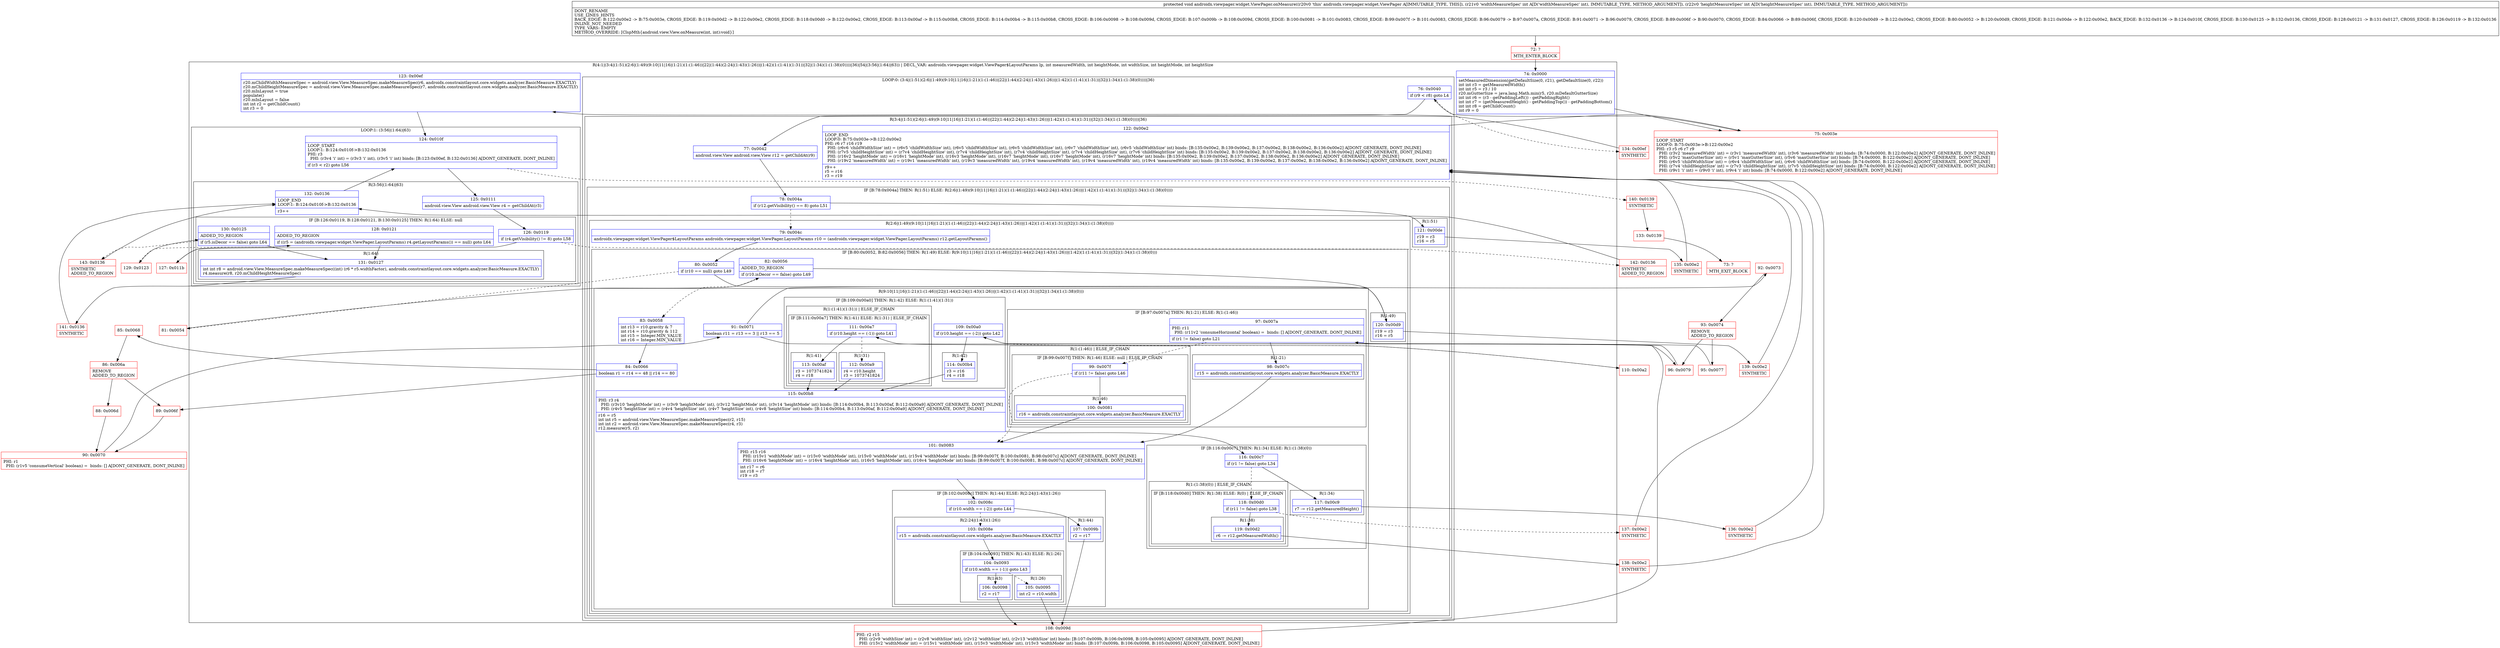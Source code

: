 digraph "CFG forandroidx.viewpager.widget.ViewPager.onMeasure(II)V" {
subgraph cluster_Region_1258862518 {
label = "R(4:1|(3:4|(1:51)(2:6|(1:49)(9:10|11|16|(1:21)(1:(1:46))|22|(1:44)(2:24|(1:43)(1:26))|(1:42)(1:(1:41)(1:31))|32|(1:34)(1:(1:38)(0))))|36)|54|(3:56|(1:64)|63)) | DECL_VAR: androidx.viewpager.widget.ViewPager$LayoutParams lp, int measuredWidth, int heightMode, int widthSize, int heightMode, int heightSize\l";
node [shape=record,color=blue];
Node_74 [shape=record,label="{74\:\ 0x0000|setMeasuredDimension(getDefaultSize(0, r21), getDefaultSize(0, r22))\lint int r3 = getMeasuredWidth()\lint int r5 = r3 \/ 10\lr20.mGutterSize = java.lang.Math.min(r5, r20.mDefaultGutterSize)\lint int r6 = (r3 \- getPaddingLeft()) \- getPaddingRight()\lint int r7 = (getMeasuredHeight() \- getPaddingTop()) \- getPaddingBottom()\lint int r8 = getChildCount()\lint r9 = 0\l}"];
subgraph cluster_LoopRegion_1683335495 {
label = "LOOP:0: (3:4|(1:51)(2:6|(1:49)(9:10|11|16|(1:21)(1:(1:46))|22|(1:44)(2:24|(1:43)(1:26))|(1:42)(1:(1:41)(1:31))|32|(1:34)(1:(1:38)(0))))|36)";
node [shape=record,color=blue];
Node_76 [shape=record,label="{76\:\ 0x0040|if (r9 \< r8) goto L4\l}"];
subgraph cluster_Region_1326266669 {
label = "R(3:4|(1:51)(2:6|(1:49)(9:10|11|16|(1:21)(1:(1:46))|22|(1:44)(2:24|(1:43)(1:26))|(1:42)(1:(1:41)(1:31))|32|(1:34)(1:(1:38)(0))))|36)";
node [shape=record,color=blue];
Node_77 [shape=record,label="{77\:\ 0x0042|android.view.View android.view.View r12 = getChildAt(r9)\l}"];
subgraph cluster_IfRegion_567719149 {
label = "IF [B:78:0x004a] THEN: R(1:51) ELSE: R(2:6|(1:49)(9:10|11|16|(1:21)(1:(1:46))|22|(1:44)(2:24|(1:43)(1:26))|(1:42)(1:(1:41)(1:31))|32|(1:34)(1:(1:38)(0))))";
node [shape=record,color=blue];
Node_78 [shape=record,label="{78\:\ 0x004a|if (r12.getVisibility() == 8) goto L51\l}"];
subgraph cluster_Region_801189087 {
label = "R(1:51)";
node [shape=record,color=blue];
Node_121 [shape=record,label="{121\:\ 0x00de|r19 = r3\lr16 = r5\l}"];
}
subgraph cluster_Region_1441894228 {
label = "R(2:6|(1:49)(9:10|11|16|(1:21)(1:(1:46))|22|(1:44)(2:24|(1:43)(1:26))|(1:42)(1:(1:41)(1:31))|32|(1:34)(1:(1:38)(0))))";
node [shape=record,color=blue];
Node_79 [shape=record,label="{79\:\ 0x004c|androidx.viewpager.widget.ViewPager$LayoutParams androidx.viewpager.widget.ViewPager.LayoutParams r10 = (androidx.viewpager.widget.ViewPager.LayoutParams) r12.getLayoutParams()\l}"];
subgraph cluster_IfRegion_471740731 {
label = "IF [B:80:0x0052, B:82:0x0056] THEN: R(1:49) ELSE: R(9:10|11|16|(1:21)(1:(1:46))|22|(1:44)(2:24|(1:43)(1:26))|(1:42)(1:(1:41)(1:31))|32|(1:34)(1:(1:38)(0)))";
node [shape=record,color=blue];
Node_80 [shape=record,label="{80\:\ 0x0052|if (r10 == null) goto L49\l}"];
Node_82 [shape=record,label="{82\:\ 0x0056|ADDED_TO_REGION\l|if (r10.isDecor == false) goto L49\l}"];
subgraph cluster_Region_961090220 {
label = "R(1:49)";
node [shape=record,color=blue];
Node_120 [shape=record,label="{120\:\ 0x00d9|r19 = r3\lr16 = r5\l}"];
}
subgraph cluster_Region_930260788 {
label = "R(9:10|11|16|(1:21)(1:(1:46))|22|(1:44)(2:24|(1:43)(1:26))|(1:42)(1:(1:41)(1:31))|32|(1:34)(1:(1:38)(0)))";
node [shape=record,color=blue];
Node_83 [shape=record,label="{83\:\ 0x0058|int r13 = r10.gravity & 7\lint r14 = r10.gravity & 112\lint r15 = Integer.MIN_VALUE\lint r16 = Integer.MIN_VALUE\l}"];
Node_84 [shape=record,label="{84\:\ 0x0066|boolean r1 = r14 == 48 \|\| r14 == 80\l}"];
Node_91 [shape=record,label="{91\:\ 0x0071|boolean r11 = r13 == 3 \|\| r13 == 5\l}"];
subgraph cluster_IfRegion_135356993 {
label = "IF [B:97:0x007a] THEN: R(1:21) ELSE: R(1:(1:46))";
node [shape=record,color=blue];
Node_97 [shape=record,label="{97\:\ 0x007a|PHI: r11 \l  PHI: (r11v2 'consumeHorizontal' boolean) =  binds: [] A[DONT_GENERATE, DONT_INLINE]\l|if (r1 != false) goto L21\l}"];
subgraph cluster_Region_1388947299 {
label = "R(1:21)";
node [shape=record,color=blue];
Node_98 [shape=record,label="{98\:\ 0x007c|r15 = androidx.constraintlayout.core.widgets.analyzer.BasicMeasure.EXACTLY\l}"];
}
subgraph cluster_Region_1817346542 {
label = "R(1:(1:46)) | ELSE_IF_CHAIN\l";
node [shape=record,color=blue];
subgraph cluster_IfRegion_373894605 {
label = "IF [B:99:0x007f] THEN: R(1:46) ELSE: null | ELSE_IF_CHAIN\l";
node [shape=record,color=blue];
Node_99 [shape=record,label="{99\:\ 0x007f|if (r11 != false) goto L46\l}"];
subgraph cluster_Region_1184429464 {
label = "R(1:46)";
node [shape=record,color=blue];
Node_100 [shape=record,label="{100\:\ 0x0081|r16 = androidx.constraintlayout.core.widgets.analyzer.BasicMeasure.EXACTLY\l}"];
}
}
}
}
Node_101 [shape=record,label="{101\:\ 0x0083|PHI: r15 r16 \l  PHI: (r15v1 'widthMode' int) = (r15v0 'widthMode' int), (r15v0 'widthMode' int), (r15v4 'widthMode' int) binds: [B:99:0x007f, B:100:0x0081, B:98:0x007c] A[DONT_GENERATE, DONT_INLINE]\l  PHI: (r16v6 'heightMode' int) = (r16v4 'heightMode' int), (r16v5 'heightMode' int), (r16v4 'heightMode' int) binds: [B:99:0x007f, B:100:0x0081, B:98:0x007c] A[DONT_GENERATE, DONT_INLINE]\l|int r17 = r6\lint r18 = r7\lr19 = r3\l}"];
subgraph cluster_IfRegion_1976460396 {
label = "IF [B:102:0x008c] THEN: R(1:44) ELSE: R(2:24|(1:43)(1:26))";
node [shape=record,color=blue];
Node_102 [shape=record,label="{102\:\ 0x008c|if (r10.width == (\-2)) goto L44\l}"];
subgraph cluster_Region_1303927498 {
label = "R(1:44)";
node [shape=record,color=blue];
Node_107 [shape=record,label="{107\:\ 0x009b|r2 = r17\l}"];
}
subgraph cluster_Region_523512540 {
label = "R(2:24|(1:43)(1:26))";
node [shape=record,color=blue];
Node_103 [shape=record,label="{103\:\ 0x008e|r15 = androidx.constraintlayout.core.widgets.analyzer.BasicMeasure.EXACTLY\l}"];
subgraph cluster_IfRegion_1638647780 {
label = "IF [B:104:0x0093] THEN: R(1:43) ELSE: R(1:26)";
node [shape=record,color=blue];
Node_104 [shape=record,label="{104\:\ 0x0093|if (r10.width == (\-1)) goto L43\l}"];
subgraph cluster_Region_1002872100 {
label = "R(1:43)";
node [shape=record,color=blue];
Node_106 [shape=record,label="{106\:\ 0x0098|r2 = r17\l}"];
}
subgraph cluster_Region_955871146 {
label = "R(1:26)";
node [shape=record,color=blue];
Node_105 [shape=record,label="{105\:\ 0x0095|int r2 = r10.width\l}"];
}
}
}
}
subgraph cluster_IfRegion_1434650215 {
label = "IF [B:109:0x00a0] THEN: R(1:42) ELSE: R(1:(1:41)(1:31))";
node [shape=record,color=blue];
Node_109 [shape=record,label="{109\:\ 0x00a0|if (r10.height == (\-2)) goto L42\l}"];
subgraph cluster_Region_919456910 {
label = "R(1:42)";
node [shape=record,color=blue];
Node_114 [shape=record,label="{114\:\ 0x00b4|r3 = r16\lr4 = r18\l}"];
}
subgraph cluster_Region_190076445 {
label = "R(1:(1:41)(1:31)) | ELSE_IF_CHAIN\l";
node [shape=record,color=blue];
subgraph cluster_IfRegion_1399383487 {
label = "IF [B:111:0x00a7] THEN: R(1:41) ELSE: R(1:31) | ELSE_IF_CHAIN\l";
node [shape=record,color=blue];
Node_111 [shape=record,label="{111\:\ 0x00a7|if (r10.height == (\-1)) goto L41\l}"];
subgraph cluster_Region_1690237140 {
label = "R(1:41)";
node [shape=record,color=blue];
Node_113 [shape=record,label="{113\:\ 0x00af|r3 = 1073741824\lr4 = r18\l}"];
}
subgraph cluster_Region_1824758993 {
label = "R(1:31)";
node [shape=record,color=blue];
Node_112 [shape=record,label="{112\:\ 0x00a9|r4 = r10.height\lr3 = 1073741824\l}"];
}
}
}
}
Node_115 [shape=record,label="{115\:\ 0x00b8|PHI: r3 r4 \l  PHI: (r3v10 'heightMode' int) = (r3v9 'heightMode' int), (r3v12 'heightMode' int), (r3v14 'heightMode' int) binds: [B:114:0x00b4, B:113:0x00af, B:112:0x00a9] A[DONT_GENERATE, DONT_INLINE]\l  PHI: (r4v5 'heightSize' int) = (r4v4 'heightSize' int), (r4v7 'heightSize' int), (r4v8 'heightSize' int) binds: [B:114:0x00b4, B:113:0x00af, B:112:0x00a9] A[DONT_GENERATE, DONT_INLINE]\l|r16 = r5\lint int r5 = android.view.View.MeasureSpec.makeMeasureSpec(r2, r15)\lint int r2 = android.view.View.MeasureSpec.makeMeasureSpec(r4, r3)\lr12.measure(r5, r2)\l}"];
subgraph cluster_IfRegion_402407071 {
label = "IF [B:116:0x00c7] THEN: R(1:34) ELSE: R(1:(1:38)(0))";
node [shape=record,color=blue];
Node_116 [shape=record,label="{116\:\ 0x00c7|if (r1 != false) goto L34\l}"];
subgraph cluster_Region_1178398131 {
label = "R(1:34)";
node [shape=record,color=blue];
Node_117 [shape=record,label="{117\:\ 0x00c9|r7 \-= r12.getMeasuredHeight()\l}"];
}
subgraph cluster_Region_208350019 {
label = "R(1:(1:38)(0)) | ELSE_IF_CHAIN\l";
node [shape=record,color=blue];
subgraph cluster_IfRegion_1320696374 {
label = "IF [B:118:0x00d0] THEN: R(1:38) ELSE: R(0) | ELSE_IF_CHAIN\l";
node [shape=record,color=blue];
Node_118 [shape=record,label="{118\:\ 0x00d0|if (r11 != false) goto L38\l}"];
subgraph cluster_Region_294659238 {
label = "R(1:38)";
node [shape=record,color=blue];
Node_119 [shape=record,label="{119\:\ 0x00d2|r6 \-= r12.getMeasuredWidth()\l}"];
}
subgraph cluster_Region_2062660866 {
label = "R(0)";
node [shape=record,color=blue];
}
}
}
}
}
}
}
}
Node_122 [shape=record,label="{122\:\ 0x00e2|LOOP_END\lLOOP:0: B:75:0x003e\-\>B:122:0x00e2\lPHI: r6 r7 r16 r19 \l  PHI: (r6v6 'childWidthSize' int) = (r6v5 'childWidthSize' int), (r6v5 'childWidthSize' int), (r6v5 'childWidthSize' int), (r6v7 'childWidthSize' int), (r6v5 'childWidthSize' int) binds: [B:135:0x00e2, B:139:0x00e2, B:137:0x00e2, B:138:0x00e2, B:136:0x00e2] A[DONT_GENERATE, DONT_INLINE]\l  PHI: (r7v5 'childHeightSize' int) = (r7v4 'childHeightSize' int), (r7v4 'childHeightSize' int), (r7v4 'childHeightSize' int), (r7v4 'childHeightSize' int), (r7v6 'childHeightSize' int) binds: [B:135:0x00e2, B:139:0x00e2, B:137:0x00e2, B:138:0x00e2, B:136:0x00e2] A[DONT_GENERATE, DONT_INLINE]\l  PHI: (r16v2 'heightMode' int) = (r16v1 'heightMode' int), (r16v3 'heightMode' int), (r16v7 'heightMode' int), (r16v7 'heightMode' int), (r16v7 'heightMode' int) binds: [B:135:0x00e2, B:139:0x00e2, B:137:0x00e2, B:138:0x00e2, B:136:0x00e2] A[DONT_GENERATE, DONT_INLINE]\l  PHI: (r19v2 'measuredWidth' int) = (r19v1 'measuredWidth' int), (r19v3 'measuredWidth' int), (r19v4 'measuredWidth' int), (r19v4 'measuredWidth' int), (r19v4 'measuredWidth' int) binds: [B:135:0x00e2, B:139:0x00e2, B:137:0x00e2, B:138:0x00e2, B:136:0x00e2] A[DONT_GENERATE, DONT_INLINE]\l|r9++\lr5 = r16\lr3 = r19\l}"];
}
}
Node_123 [shape=record,label="{123\:\ 0x00ef|r20.mChildWidthMeasureSpec = android.view.View.MeasureSpec.makeMeasureSpec(r6, androidx.constraintlayout.core.widgets.analyzer.BasicMeasure.EXACTLY)\lr20.mChildHeightMeasureSpec = android.view.View.MeasureSpec.makeMeasureSpec(r7, androidx.constraintlayout.core.widgets.analyzer.BasicMeasure.EXACTLY)\lr20.mInLayout = true\lpopulate()\lr20.mInLayout = false\lint int r2 = getChildCount()\lint r3 = 0\l}"];
subgraph cluster_LoopRegion_1961886847 {
label = "LOOP:1: (3:56|(1:64)|63)";
node [shape=record,color=blue];
Node_124 [shape=record,label="{124\:\ 0x010f|LOOP_START\lLOOP:1: B:124:0x010f\-\>B:132:0x0136\lPHI: r3 \l  PHI: (r3v4 'i' int) = (r3v3 'i' int), (r3v5 'i' int) binds: [B:123:0x00ef, B:132:0x0136] A[DONT_GENERATE, DONT_INLINE]\l|if (r3 \< r2) goto L56\l}"];
subgraph cluster_Region_1240468163 {
label = "R(3:56|(1:64)|63)";
node [shape=record,color=blue];
Node_125 [shape=record,label="{125\:\ 0x0111|android.view.View android.view.View r4 = getChildAt(r3)\l}"];
subgraph cluster_IfRegion_1744844603 {
label = "IF [B:126:0x0119, B:128:0x0121, B:130:0x0125] THEN: R(1:64) ELSE: null";
node [shape=record,color=blue];
Node_126 [shape=record,label="{126\:\ 0x0119|if (r4.getVisibility() != 8) goto L58\l}"];
Node_128 [shape=record,label="{128\:\ 0x0121|ADDED_TO_REGION\l|if ((r5 = (androidx.viewpager.widget.ViewPager.LayoutParams) r4.getLayoutParams()) == null) goto L64\l}"];
Node_130 [shape=record,label="{130\:\ 0x0125|ADDED_TO_REGION\l|if (r5.isDecor == false) goto L64\l}"];
subgraph cluster_Region_932267423 {
label = "R(1:64)";
node [shape=record,color=blue];
Node_131 [shape=record,label="{131\:\ 0x0127|int int r8 = android.view.View.MeasureSpec.makeMeasureSpec((int) (r6 * r5.widthFactor), androidx.constraintlayout.core.widgets.analyzer.BasicMeasure.EXACTLY)\lr4.measure(r8, r20.mChildHeightMeasureSpec)\l}"];
}
}
Node_132 [shape=record,label="{132\:\ 0x0136|LOOP_END\lLOOP:1: B:124:0x010f\-\>B:132:0x0136\l|r3++\l}"];
}
}
}
Node_72 [shape=record,color=red,label="{72\:\ ?|MTH_ENTER_BLOCK\l}"];
Node_75 [shape=record,color=red,label="{75\:\ 0x003e|LOOP_START\lLOOP:0: B:75:0x003e\-\>B:122:0x00e2\lPHI: r3 r5 r6 r7 r9 \l  PHI: (r3v2 'measuredWidth' int) = (r3v1 'measuredWidth' int), (r3v6 'measuredWidth' int) binds: [B:74:0x0000, B:122:0x00e2] A[DONT_GENERATE, DONT_INLINE]\l  PHI: (r5v2 'maxGutterSize' int) = (r5v1 'maxGutterSize' int), (r5v6 'maxGutterSize' int) binds: [B:74:0x0000, B:122:0x00e2] A[DONT_GENERATE, DONT_INLINE]\l  PHI: (r6v5 'childWidthSize' int) = (r6v4 'childWidthSize' int), (r6v6 'childWidthSize' int) binds: [B:74:0x0000, B:122:0x00e2] A[DONT_GENERATE, DONT_INLINE]\l  PHI: (r7v4 'childHeightSize' int) = (r7v3 'childHeightSize' int), (r7v5 'childHeightSize' int) binds: [B:74:0x0000, B:122:0x00e2] A[DONT_GENERATE, DONT_INLINE]\l  PHI: (r9v1 'i' int) = (r9v0 'i' int), (r9v4 'i' int) binds: [B:74:0x0000, B:122:0x00e2] A[DONT_GENERATE, DONT_INLINE]\l}"];
Node_81 [shape=record,color=red,label="{81\:\ 0x0054}"];
Node_85 [shape=record,color=red,label="{85\:\ 0x0068}"];
Node_86 [shape=record,color=red,label="{86\:\ 0x006a|REMOVE\lADDED_TO_REGION\l}"];
Node_88 [shape=record,color=red,label="{88\:\ 0x006d}"];
Node_90 [shape=record,color=red,label="{90\:\ 0x0070|PHI: r1 \l  PHI: (r1v5 'consumeVertical' boolean) =  binds: [] A[DONT_GENERATE, DONT_INLINE]\l}"];
Node_92 [shape=record,color=red,label="{92\:\ 0x0073}"];
Node_93 [shape=record,color=red,label="{93\:\ 0x0074|REMOVE\lADDED_TO_REGION\l}"];
Node_95 [shape=record,color=red,label="{95\:\ 0x0077}"];
Node_108 [shape=record,color=red,label="{108\:\ 0x009d|PHI: r2 r15 \l  PHI: (r2v9 'widthSize' int) = (r2v8 'widthSize' int), (r2v12 'widthSize' int), (r2v13 'widthSize' int) binds: [B:107:0x009b, B:106:0x0098, B:105:0x0095] A[DONT_GENERATE, DONT_INLINE]\l  PHI: (r15v2 'widthMode' int) = (r15v1 'widthMode' int), (r15v3 'widthMode' int), (r15v3 'widthMode' int) binds: [B:107:0x009b, B:106:0x0098, B:105:0x0095] A[DONT_GENERATE, DONT_INLINE]\l}"];
Node_110 [shape=record,color=red,label="{110\:\ 0x00a2}"];
Node_136 [shape=record,color=red,label="{136\:\ 0x00e2|SYNTHETIC\l}"];
Node_138 [shape=record,color=red,label="{138\:\ 0x00e2|SYNTHETIC\l}"];
Node_137 [shape=record,color=red,label="{137\:\ 0x00e2|SYNTHETIC\l}"];
Node_96 [shape=record,color=red,label="{96\:\ 0x0079}"];
Node_89 [shape=record,color=red,label="{89\:\ 0x006f}"];
Node_139 [shape=record,color=red,label="{139\:\ 0x00e2|SYNTHETIC\l}"];
Node_135 [shape=record,color=red,label="{135\:\ 0x00e2|SYNTHETIC\l}"];
Node_134 [shape=record,color=red,label="{134\:\ 0x00ef|SYNTHETIC\l}"];
Node_127 [shape=record,color=red,label="{127\:\ 0x011b}"];
Node_129 [shape=record,color=red,label="{129\:\ 0x0123}"];
Node_143 [shape=record,color=red,label="{143\:\ 0x0136|SYNTHETIC\lADDED_TO_REGION\l}"];
Node_141 [shape=record,color=red,label="{141\:\ 0x0136|SYNTHETIC\l}"];
Node_142 [shape=record,color=red,label="{142\:\ 0x0136|SYNTHETIC\lADDED_TO_REGION\l}"];
Node_140 [shape=record,color=red,label="{140\:\ 0x0139|SYNTHETIC\l}"];
Node_133 [shape=record,color=red,label="{133\:\ 0x0139}"];
Node_73 [shape=record,color=red,label="{73\:\ ?|MTH_EXIT_BLOCK\l}"];
MethodNode[shape=record,label="{protected void androidx.viewpager.widget.ViewPager.onMeasure((r20v0 'this' androidx.viewpager.widget.ViewPager A[IMMUTABLE_TYPE, THIS]), (r21v0 'widthMeasureSpec' int A[D('widthMeasureSpec' int), IMMUTABLE_TYPE, METHOD_ARGUMENT]), (r22v0 'heightMeasureSpec' int A[D('heightMeasureSpec' int), IMMUTABLE_TYPE, METHOD_ARGUMENT]))  | DONT_RENAME\lUSE_LINES_HINTS\lBACK_EDGE: B:122:0x00e2 \-\> B:75:0x003e, CROSS_EDGE: B:119:0x00d2 \-\> B:122:0x00e2, CROSS_EDGE: B:118:0x00d0 \-\> B:122:0x00e2, CROSS_EDGE: B:113:0x00af \-\> B:115:0x00b8, CROSS_EDGE: B:114:0x00b4 \-\> B:115:0x00b8, CROSS_EDGE: B:106:0x0098 \-\> B:108:0x009d, CROSS_EDGE: B:107:0x009b \-\> B:108:0x009d, CROSS_EDGE: B:100:0x0081 \-\> B:101:0x0083, CROSS_EDGE: B:99:0x007f \-\> B:101:0x0083, CROSS_EDGE: B:96:0x0079 \-\> B:97:0x007a, CROSS_EDGE: B:91:0x0071 \-\> B:96:0x0079, CROSS_EDGE: B:89:0x006f \-\> B:90:0x0070, CROSS_EDGE: B:84:0x0066 \-\> B:89:0x006f, CROSS_EDGE: B:120:0x00d9 \-\> B:122:0x00e2, CROSS_EDGE: B:80:0x0052 \-\> B:120:0x00d9, CROSS_EDGE: B:121:0x00de \-\> B:122:0x00e2, BACK_EDGE: B:132:0x0136 \-\> B:124:0x010f, CROSS_EDGE: B:130:0x0125 \-\> B:132:0x0136, CROSS_EDGE: B:128:0x0121 \-\> B:131:0x0127, CROSS_EDGE: B:126:0x0119 \-\> B:132:0x0136\lINLINE_NOT_NEEDED\lTYPE_VARS: EMPTY\lMETHOD_OVERRIDE: [ClspMth\{android.view.View.onMeasure(int, int):void\}]\l}"];
MethodNode -> Node_72;Node_74 -> Node_75;
Node_76 -> Node_77;
Node_76 -> Node_134[style=dashed];
Node_77 -> Node_78;
Node_78 -> Node_79[style=dashed];
Node_78 -> Node_121;
Node_121 -> Node_135;
Node_79 -> Node_80;
Node_80 -> Node_81[style=dashed];
Node_80 -> Node_120;
Node_82 -> Node_83[style=dashed];
Node_82 -> Node_120;
Node_120 -> Node_139;
Node_83 -> Node_84;
Node_84 -> Node_85;
Node_84 -> Node_89;
Node_91 -> Node_92;
Node_91 -> Node_96;
Node_97 -> Node_98;
Node_97 -> Node_99[style=dashed];
Node_98 -> Node_101;
Node_99 -> Node_100;
Node_99 -> Node_101[style=dashed];
Node_100 -> Node_101;
Node_101 -> Node_102;
Node_102 -> Node_103[style=dashed];
Node_102 -> Node_107;
Node_107 -> Node_108;
Node_103 -> Node_104;
Node_104 -> Node_105[style=dashed];
Node_104 -> Node_106;
Node_106 -> Node_108;
Node_105 -> Node_108;
Node_109 -> Node_110[style=dashed];
Node_109 -> Node_114;
Node_114 -> Node_115;
Node_111 -> Node_112[style=dashed];
Node_111 -> Node_113;
Node_113 -> Node_115;
Node_112 -> Node_115;
Node_115 -> Node_116;
Node_116 -> Node_117;
Node_116 -> Node_118[style=dashed];
Node_117 -> Node_136;
Node_118 -> Node_119;
Node_118 -> Node_137[style=dashed];
Node_119 -> Node_138;
Node_122 -> Node_75;
Node_123 -> Node_124;
Node_124 -> Node_125;
Node_124 -> Node_140[style=dashed];
Node_125 -> Node_126;
Node_126 -> Node_127;
Node_126 -> Node_142[style=dashed];
Node_128 -> Node_129[style=dashed];
Node_128 -> Node_131;
Node_130 -> Node_131;
Node_130 -> Node_143[style=dashed];
Node_131 -> Node_141;
Node_132 -> Node_124;
Node_72 -> Node_74;
Node_75 -> Node_76;
Node_81 -> Node_82;
Node_85 -> Node_86;
Node_86 -> Node_88;
Node_86 -> Node_89;
Node_88 -> Node_90;
Node_90 -> Node_91;
Node_92 -> Node_93;
Node_93 -> Node_95;
Node_93 -> Node_96;
Node_95 -> Node_97;
Node_108 -> Node_109;
Node_110 -> Node_111;
Node_136 -> Node_122;
Node_138 -> Node_122;
Node_137 -> Node_122;
Node_96 -> Node_97;
Node_89 -> Node_90;
Node_139 -> Node_122;
Node_135 -> Node_122;
Node_134 -> Node_123;
Node_127 -> Node_128;
Node_129 -> Node_130;
Node_143 -> Node_132;
Node_141 -> Node_132;
Node_142 -> Node_132;
Node_140 -> Node_133;
Node_133 -> Node_73;
}

